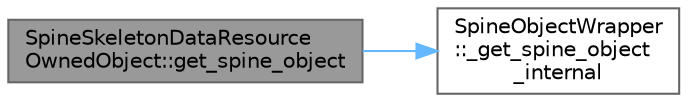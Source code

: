 digraph "SpineSkeletonDataResourceOwnedObject::get_spine_object"
{
 // LATEX_PDF_SIZE
  bgcolor="transparent";
  edge [fontname=Helvetica,fontsize=10,labelfontname=Helvetica,labelfontsize=10];
  node [fontname=Helvetica,fontsize=10,shape=box,height=0.2,width=0.4];
  rankdir="LR";
  Node1 [id="Node000001",label="SpineSkeletonDataResource\lOwnedObject::get_spine_object",height=0.2,width=0.4,color="gray40", fillcolor="grey60", style="filled", fontcolor="black",tooltip=" "];
  Node1 -> Node2 [id="edge1_Node000001_Node000002",color="steelblue1",style="solid",tooltip=" "];
  Node2 [id="Node000002",label="SpineObjectWrapper\l::_get_spine_object\l_internal",height=0.2,width=0.4,color="grey40", fillcolor="white", style="filled",URL="$class_spine_object_wrapper.html#ab8b1a578e1d7030e40818832b87e5625",tooltip=" "];
}
